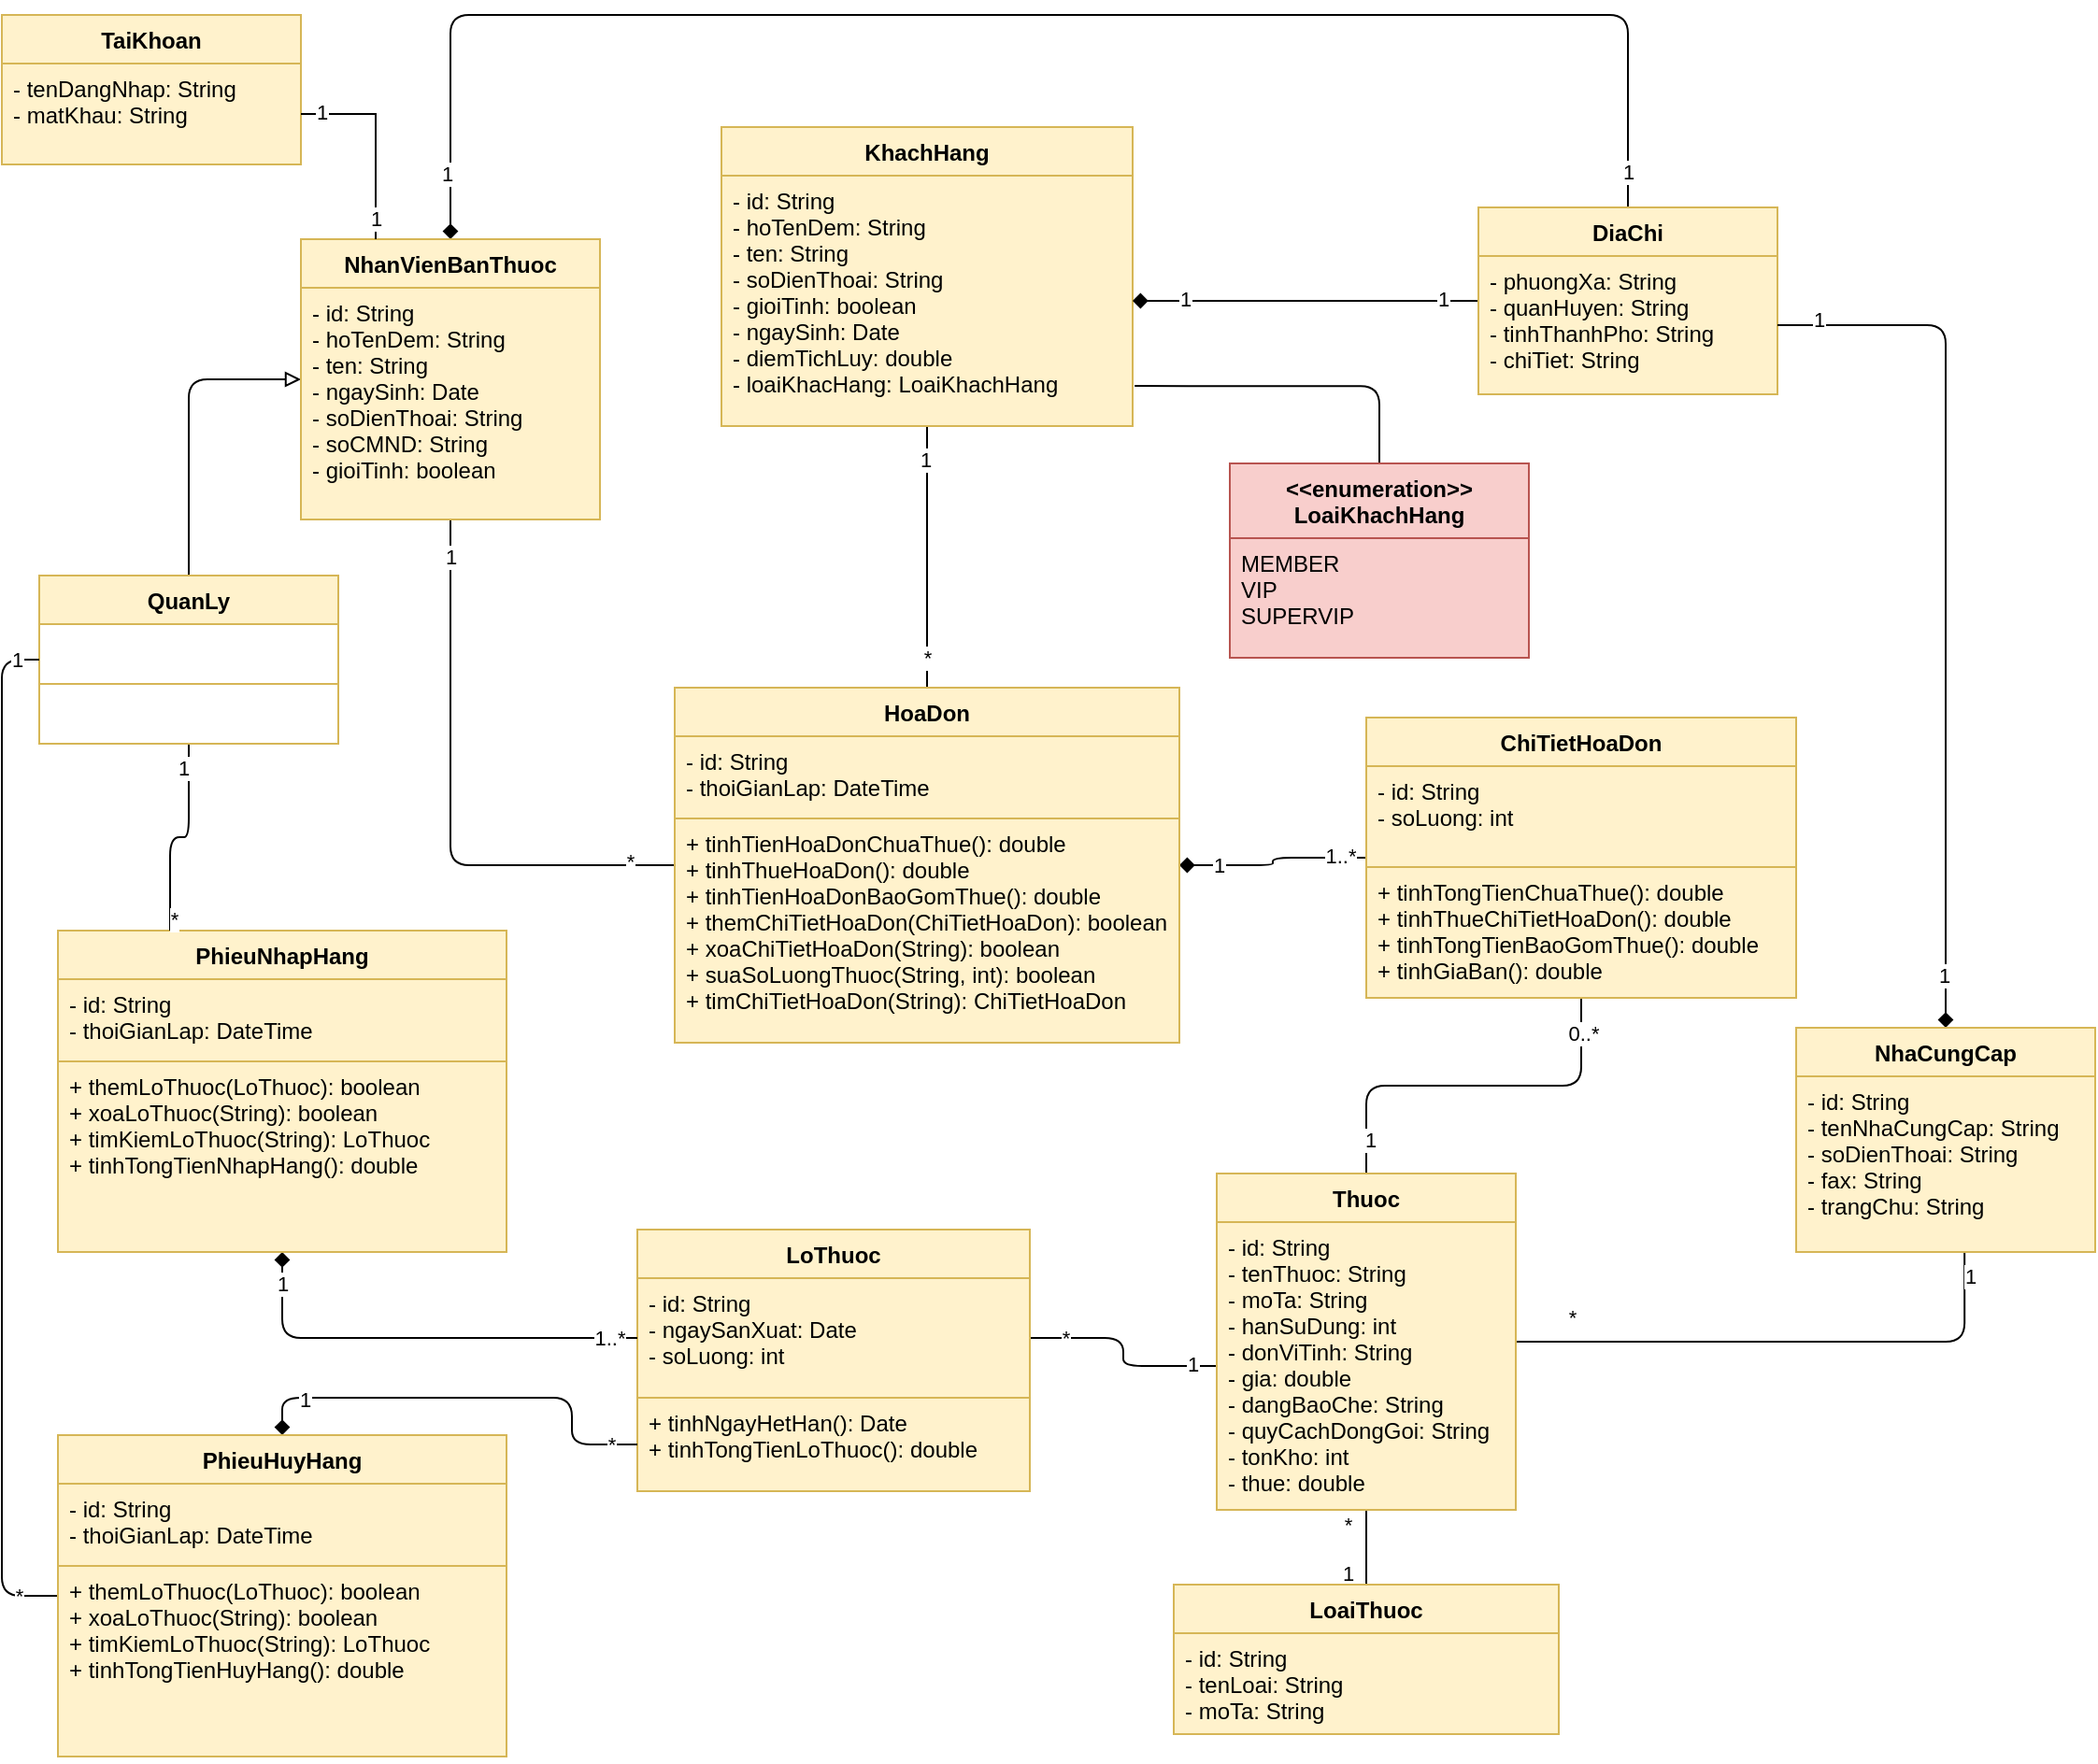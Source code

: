 <mxfile version="13.8.0" type="github">
  <diagram id="xbHlsaspy-tRRXHcZnnt" name="Page-1">
    <mxGraphModel dx="1185" dy="645" grid="1" gridSize="10" guides="1" tooltips="1" connect="1" arrows="1" fold="1" page="1" pageScale="1" pageWidth="827" pageHeight="1169" math="0" shadow="0">
      <root>
        <mxCell id="0" />
        <mxCell id="1" parent="0" />
        <mxCell id="uFQ6r2l2X1fp7kDDctbu-47" style="edgeStyle=orthogonalEdgeStyle;rounded=1;orthogonalLoop=1;jettySize=auto;html=1;exitX=0.5;exitY=0;exitDx=0;exitDy=0;entryX=0.5;entryY=1;entryDx=0;entryDy=0;endArrow=none;endFill=0;" parent="1" source="uFQ6r2l2X1fp7kDDctbu-43" target="uFQ6r2l2X1fp7kDDctbu-35" edge="1">
          <mxGeometry relative="1" as="geometry" />
        </mxCell>
        <mxCell id="uFQ6r2l2X1fp7kDDctbu-48" value="*" style="edgeLabel;html=1;align=center;verticalAlign=middle;resizable=0;points=[];" parent="uFQ6r2l2X1fp7kDDctbu-47" vertex="1" connectable="0">
          <mxGeometry x="0.767" relative="1" as="geometry">
            <mxPoint x="-10" y="3" as="offset" />
          </mxGeometry>
        </mxCell>
        <mxCell id="uFQ6r2l2X1fp7kDDctbu-49" value="1" style="edgeLabel;html=1;align=center;verticalAlign=middle;resizable=0;points=[];" parent="uFQ6r2l2X1fp7kDDctbu-47" vertex="1" connectable="0">
          <mxGeometry x="-0.678" y="1" relative="1" as="geometry">
            <mxPoint x="-9" as="offset" />
          </mxGeometry>
        </mxCell>
        <mxCell id="uFQ6r2l2X1fp7kDDctbu-54" style="edgeStyle=orthogonalEdgeStyle;rounded=1;orthogonalLoop=1;jettySize=auto;html=1;entryX=1;entryY=0.5;entryDx=0;entryDy=0;endArrow=none;endFill=0;exitX=0.563;exitY=0.998;exitDx=0;exitDy=0;exitPerimeter=0;" parent="1" source="uFQ6r2l2X1fp7kDDctbu-51" target="uFQ6r2l2X1fp7kDDctbu-35" edge="1">
          <mxGeometry relative="1" as="geometry">
            <mxPoint x="640" y="727" as="sourcePoint" />
          </mxGeometry>
        </mxCell>
        <mxCell id="uFQ6r2l2X1fp7kDDctbu-55" value="*" style="edgeLabel;html=1;align=center;verticalAlign=middle;resizable=0;points=[];" parent="uFQ6r2l2X1fp7kDDctbu-54" vertex="1" connectable="0">
          <mxGeometry x="0.795" relative="1" as="geometry">
            <mxPoint y="-13.12" as="offset" />
          </mxGeometry>
        </mxCell>
        <mxCell id="uFQ6r2l2X1fp7kDDctbu-56" value="1" style="edgeLabel;html=1;align=center;verticalAlign=middle;resizable=0;points=[];" parent="uFQ6r2l2X1fp7kDDctbu-54" vertex="1" connectable="0">
          <mxGeometry x="-0.862" relative="1" as="geometry">
            <mxPoint x="2.5" y="-7.15" as="offset" />
          </mxGeometry>
        </mxCell>
        <mxCell id="uFQ6r2l2X1fp7kDDctbu-72" style="edgeStyle=orthogonalEdgeStyle;rounded=1;orthogonalLoop=1;jettySize=auto;html=1;exitX=1;exitY=0.5;exitDx=0;exitDy=0;endArrow=none;endFill=0;entryX=0;entryY=0.5;entryDx=0;entryDy=0;" parent="1" source="uFQ6r2l2X1fp7kDDctbu-66" target="uFQ6r2l2X1fp7kDDctbu-36" edge="1">
          <mxGeometry relative="1" as="geometry">
            <mxPoint x="630" y="790" as="targetPoint" />
          </mxGeometry>
        </mxCell>
        <mxCell id="uFQ6r2l2X1fp7kDDctbu-73" value="1" style="edgeLabel;html=1;align=center;verticalAlign=middle;resizable=0;points=[];" parent="uFQ6r2l2X1fp7kDDctbu-72" vertex="1" connectable="0">
          <mxGeometry x="0.771" y="1" relative="1" as="geometry">
            <mxPoint as="offset" />
          </mxGeometry>
        </mxCell>
        <mxCell id="uFQ6r2l2X1fp7kDDctbu-74" value="*" style="edgeLabel;html=1;align=center;verticalAlign=middle;resizable=0;points=[];" parent="uFQ6r2l2X1fp7kDDctbu-72" vertex="1" connectable="0">
          <mxGeometry x="-0.669" relative="1" as="geometry">
            <mxPoint as="offset" />
          </mxGeometry>
        </mxCell>
        <mxCell id="uFQ6r2l2X1fp7kDDctbu-105" style="edgeStyle=orthogonalEdgeStyle;rounded=1;orthogonalLoop=1;jettySize=auto;html=1;exitX=0.5;exitY=1;exitDx=0;exitDy=0;entryX=0;entryY=0.5;entryDx=0;entryDy=0;endArrow=none;endFill=0;" parent="1" source="uFQ6r2l2X1fp7kDDctbu-1" target="uFQ6r2l2X1fp7kDDctbu-75" edge="1">
          <mxGeometry relative="1" as="geometry" />
        </mxCell>
        <mxCell id="uFQ6r2l2X1fp7kDDctbu-106" value="1" style="edgeLabel;html=1;align=center;verticalAlign=middle;resizable=0;points=[];" parent="uFQ6r2l2X1fp7kDDctbu-105" vertex="1" connectable="0">
          <mxGeometry x="-0.869" relative="1" as="geometry">
            <mxPoint as="offset" />
          </mxGeometry>
        </mxCell>
        <mxCell id="uFQ6r2l2X1fp7kDDctbu-107" value="*" style="edgeLabel;html=1;align=center;verticalAlign=middle;resizable=0;points=[];" parent="uFQ6r2l2X1fp7kDDctbu-105" vertex="1" connectable="0">
          <mxGeometry x="0.841" y="2" relative="1" as="geometry">
            <mxPoint as="offset" />
          </mxGeometry>
        </mxCell>
        <mxCell id="Kib4g__WSlIBuVMHNUDg-2" style="edgeStyle=orthogonalEdgeStyle;rounded=1;orthogonalLoop=1;jettySize=auto;html=1;exitX=0.5;exitY=0;exitDx=0;exitDy=0;entryX=0.5;entryY=0;entryDx=0;entryDy=0;endArrow=none;endFill=0;startArrow=diamond;startFill=1;" parent="1" source="uFQ6r2l2X1fp7kDDctbu-1" target="uFQ6r2l2X1fp7kDDctbu-61" edge="1">
          <mxGeometry relative="1" as="geometry">
            <Array as="points">
              <mxPoint x="250" y="60" />
              <mxPoint x="880" y="60" />
            </Array>
          </mxGeometry>
        </mxCell>
        <mxCell id="Kib4g__WSlIBuVMHNUDg-5" value="1" style="edgeLabel;html=1;align=center;verticalAlign=middle;resizable=0;points=[];" parent="Kib4g__WSlIBuVMHNUDg-2" vertex="1" connectable="0">
          <mxGeometry x="-0.917" y="2" relative="1" as="geometry">
            <mxPoint as="offset" />
          </mxGeometry>
        </mxCell>
        <mxCell id="Kib4g__WSlIBuVMHNUDg-6" value="1" style="edgeLabel;html=1;align=center;verticalAlign=middle;resizable=0;points=[];" parent="Kib4g__WSlIBuVMHNUDg-2" vertex="1" connectable="0">
          <mxGeometry x="0.954" relative="1" as="geometry">
            <mxPoint as="offset" />
          </mxGeometry>
        </mxCell>
        <mxCell id="Kib4g__WSlIBuVMHNUDg-23" style="edgeStyle=orthogonalEdgeStyle;rounded=1;orthogonalLoop=1;jettySize=auto;html=1;exitX=0;exitY=0.5;exitDx=0;exitDy=0;entryX=0.5;entryY=0;entryDx=0;entryDy=0;startArrow=block;startFill=0;endArrow=none;endFill=0;" parent="1" source="uFQ6r2l2X1fp7kDDctbu-1" target="Kib4g__WSlIBuVMHNUDg-18" edge="1">
          <mxGeometry relative="1" as="geometry" />
        </mxCell>
        <mxCell id="uFQ6r2l2X1fp7kDDctbu-1" value="NhanVienBanThuoc" style="swimlane;fontStyle=1;align=center;verticalAlign=top;childLayout=stackLayout;horizontal=1;startSize=26;horizontalStack=0;resizeParent=1;resizeParentMax=0;resizeLast=0;collapsible=1;marginBottom=0;fillColor=#fff2cc;strokeColor=#d6b656;" parent="1" vertex="1">
          <mxGeometry x="170" y="180" width="160" height="150" as="geometry" />
        </mxCell>
        <mxCell id="uFQ6r2l2X1fp7kDDctbu-2" value="- id: String&#xa;- hoTenDem: String&#xa;- ten: String&#xa;- ngaySinh: Date&#xa;- soDienThoai: String&#xa;- soCMND: String&#xa;- gioiTinh: boolean" style="text;strokeColor=#d6b656;fillColor=#fff2cc;align=left;verticalAlign=top;spacingLeft=4;spacingRight=4;overflow=hidden;rotatable=0;points=[[0,0.5],[1,0.5]];portConstraint=eastwest;" parent="uFQ6r2l2X1fp7kDDctbu-1" vertex="1">
          <mxGeometry y="26" width="160" height="124" as="geometry" />
        </mxCell>
        <mxCell id="uFQ6r2l2X1fp7kDDctbu-104" style="edgeStyle=orthogonalEdgeStyle;rounded=1;orthogonalLoop=1;jettySize=auto;html=1;exitX=0.5;exitY=1;exitDx=0;exitDy=0;endArrow=none;endFill=0;" parent="1" source="uFQ6r2l2X1fp7kDDctbu-92" target="uFQ6r2l2X1fp7kDDctbu-75" edge="1">
          <mxGeometry relative="1" as="geometry" />
        </mxCell>
        <mxCell id="uFQ6r2l2X1fp7kDDctbu-108" value="1" style="edgeLabel;html=1;align=center;verticalAlign=middle;resizable=0;points=[];" parent="uFQ6r2l2X1fp7kDDctbu-104" vertex="1" connectable="0">
          <mxGeometry x="-0.747" y="-1" relative="1" as="geometry">
            <mxPoint as="offset" />
          </mxGeometry>
        </mxCell>
        <mxCell id="uFQ6r2l2X1fp7kDDctbu-109" value="*" style="edgeLabel;html=1;align=center;verticalAlign=middle;resizable=0;points=[];" parent="uFQ6r2l2X1fp7kDDctbu-104" vertex="1" connectable="0">
          <mxGeometry x="0.765" relative="1" as="geometry">
            <mxPoint as="offset" />
          </mxGeometry>
        </mxCell>
        <mxCell id="uFQ6r2l2X1fp7kDDctbu-92" value="KhachHang" style="swimlane;fontStyle=1;align=center;verticalAlign=top;childLayout=stackLayout;horizontal=1;startSize=26;horizontalStack=0;resizeParent=1;resizeParentMax=0;resizeLast=0;collapsible=1;marginBottom=0;fillColor=#fff2cc;strokeColor=#d6b656;" parent="1" vertex="1">
          <mxGeometry x="395" y="120" width="220" height="160" as="geometry" />
        </mxCell>
        <mxCell id="uFQ6r2l2X1fp7kDDctbu-93" value="- id: String&#xa;- hoTenDem: String&#xa;- ten: String&#xa;- soDienThoai: String&#xa;- gioiTinh: boolean&#xa;- ngaySinh: Date&#xa;- diemTichLuy: double&#xa;- loaiKhacHang: LoaiKhachHang" style="text;strokeColor=#d6b656;fillColor=#fff2cc;align=left;verticalAlign=top;spacingLeft=4;spacingRight=4;overflow=hidden;rotatable=0;points=[[0,0.5],[1,0.5]];portConstraint=eastwest;" parent="uFQ6r2l2X1fp7kDDctbu-92" vertex="1">
          <mxGeometry y="26" width="220" height="134" as="geometry" />
        </mxCell>
        <mxCell id="Kib4g__WSlIBuVMHNUDg-1" style="edgeStyle=orthogonalEdgeStyle;rounded=1;orthogonalLoop=1;jettySize=auto;html=1;exitX=0;exitY=0.5;exitDx=0;exitDy=0;entryX=1;entryY=0.5;entryDx=0;entryDy=0;endArrow=diamond;endFill=1;startArrow=none;startFill=0;" parent="1" source="uFQ6r2l2X1fp7kDDctbu-61" target="uFQ6r2l2X1fp7kDDctbu-93" edge="1">
          <mxGeometry relative="1" as="geometry" />
        </mxCell>
        <mxCell id="Kib4g__WSlIBuVMHNUDg-7" value="1" style="edgeLabel;html=1;align=center;verticalAlign=middle;resizable=0;points=[];" parent="Kib4g__WSlIBuVMHNUDg-1" vertex="1" connectable="0">
          <mxGeometry x="0.703" y="-1" relative="1" as="geometry">
            <mxPoint as="offset" />
          </mxGeometry>
        </mxCell>
        <mxCell id="Kib4g__WSlIBuVMHNUDg-8" value="1" style="edgeLabel;html=1;align=center;verticalAlign=middle;resizable=0;points=[];" parent="Kib4g__WSlIBuVMHNUDg-1" vertex="1" connectable="0">
          <mxGeometry x="-0.795" y="-1" relative="1" as="geometry">
            <mxPoint as="offset" />
          </mxGeometry>
        </mxCell>
        <mxCell id="uFQ6r2l2X1fp7kDDctbu-61" value="DiaChi" style="swimlane;fontStyle=1;align=center;verticalAlign=top;childLayout=stackLayout;horizontal=1;startSize=26;horizontalStack=0;resizeParent=1;resizeParentMax=0;resizeLast=0;collapsible=1;marginBottom=0;fillColor=#fff2cc;strokeColor=#d6b656;" parent="1" vertex="1">
          <mxGeometry x="800" y="163" width="160" height="100" as="geometry" />
        </mxCell>
        <mxCell id="uFQ6r2l2X1fp7kDDctbu-62" value="- phuongXa: String&#xa;- quanHuyen: String&#xa;- tinhThanhPho: String&#xa;- chiTiet: String" style="text;strokeColor=#d6b656;fillColor=#fff2cc;align=left;verticalAlign=top;spacingLeft=4;spacingRight=4;overflow=hidden;rotatable=0;points=[[0,0.5],[1,0.5]];portConstraint=eastwest;" parent="uFQ6r2l2X1fp7kDDctbu-61" vertex="1">
          <mxGeometry y="26" width="160" height="74" as="geometry" />
        </mxCell>
        <mxCell id="uFQ6r2l2X1fp7kDDctbu-83" style="edgeStyle=orthogonalEdgeStyle;rounded=1;orthogonalLoop=1;jettySize=auto;html=1;exitX=0;exitY=0.5;exitDx=0;exitDy=0;endArrow=diamond;endFill=1;" parent="1" source="uFQ6r2l2X1fp7kDDctbu-79" target="uFQ6r2l2X1fp7kDDctbu-75" edge="1">
          <mxGeometry relative="1" as="geometry" />
        </mxCell>
        <mxCell id="uFQ6r2l2X1fp7kDDctbu-84" value="1" style="edgeLabel;html=1;align=center;verticalAlign=middle;resizable=0;points=[];" parent="uFQ6r2l2X1fp7kDDctbu-83" vertex="1" connectable="0">
          <mxGeometry x="0.61" relative="1" as="geometry">
            <mxPoint as="offset" />
          </mxGeometry>
        </mxCell>
        <mxCell id="uFQ6r2l2X1fp7kDDctbu-85" value="1..*" style="edgeLabel;html=1;align=center;verticalAlign=middle;resizable=0;points=[];" parent="uFQ6r2l2X1fp7kDDctbu-83" vertex="1" connectable="0">
          <mxGeometry x="-0.718" y="-1" relative="1" as="geometry">
            <mxPoint as="offset" />
          </mxGeometry>
        </mxCell>
        <mxCell id="uFQ6r2l2X1fp7kDDctbu-75" value="HoaDon" style="swimlane;fontStyle=1;align=center;verticalAlign=top;childLayout=stackLayout;horizontal=1;startSize=26;horizontalStack=0;resizeParent=1;resizeParentMax=0;resizeLast=0;collapsible=1;marginBottom=0;fillColor=#fff2cc;strokeColor=#d6b656;" parent="1" vertex="1">
          <mxGeometry x="370" y="420" width="270" height="190" as="geometry" />
        </mxCell>
        <mxCell id="uFQ6r2l2X1fp7kDDctbu-76" value="- id: String&#xa;- thoiGianLap: DateTime" style="text;strokeColor=#d6b656;fillColor=#fff2cc;align=left;verticalAlign=top;spacingLeft=4;spacingRight=4;overflow=hidden;rotatable=0;points=[[0,0.5],[1,0.5]];portConstraint=eastwest;" parent="uFQ6r2l2X1fp7kDDctbu-75" vertex="1">
          <mxGeometry y="26" width="270" height="44" as="geometry" />
        </mxCell>
        <mxCell id="uFQ6r2l2X1fp7kDDctbu-78" value="+ tinhTienHoaDonChuaThue(): double&#xa;+ tinhThueHoaDon(): double&#xa;+ tinhTienHoaDonBaoGomThue(): double&#xa;+ themChiTietHoaDon(ChiTietHoaDon): boolean&#xa;+ xoaChiTietHoaDon(String): boolean&#xa;+ suaSoLuongThuoc(String, int): boolean&#xa;+ timChiTietHoaDon(String): ChiTietHoaDon" style="text;strokeColor=#d6b656;fillColor=#fff2cc;align=left;verticalAlign=top;spacingLeft=4;spacingRight=4;overflow=hidden;rotatable=0;points=[[0,0.5],[1,0.5]];portConstraint=eastwest;" parent="uFQ6r2l2X1fp7kDDctbu-75" vertex="1">
          <mxGeometry y="70" width="270" height="120" as="geometry" />
        </mxCell>
        <mxCell id="uFQ6r2l2X1fp7kDDctbu-89" style="edgeStyle=orthogonalEdgeStyle;rounded=1;orthogonalLoop=1;jettySize=auto;html=1;exitX=0.5;exitY=1;exitDx=0;exitDy=0;entryX=0.5;entryY=0;entryDx=0;entryDy=0;endArrow=none;endFill=0;" parent="1" source="uFQ6r2l2X1fp7kDDctbu-79" target="uFQ6r2l2X1fp7kDDctbu-35" edge="1">
          <mxGeometry relative="1" as="geometry" />
        </mxCell>
        <mxCell id="uFQ6r2l2X1fp7kDDctbu-90" value="0..*" style="edgeLabel;html=1;align=center;verticalAlign=middle;resizable=0;points=[];" parent="uFQ6r2l2X1fp7kDDctbu-89" vertex="1" connectable="0">
          <mxGeometry x="-0.821" y="1" relative="1" as="geometry">
            <mxPoint as="offset" />
          </mxGeometry>
        </mxCell>
        <mxCell id="uFQ6r2l2X1fp7kDDctbu-91" value="1" style="edgeLabel;html=1;align=center;verticalAlign=middle;resizable=0;points=[];" parent="uFQ6r2l2X1fp7kDDctbu-89" vertex="1" connectable="0">
          <mxGeometry x="0.821" y="2" relative="1" as="geometry">
            <mxPoint as="offset" />
          </mxGeometry>
        </mxCell>
        <mxCell id="Kib4g__WSlIBuVMHNUDg-3" style="edgeStyle=orthogonalEdgeStyle;rounded=1;orthogonalLoop=1;jettySize=auto;html=1;exitX=1;exitY=0.5;exitDx=0;exitDy=0;entryX=0.5;entryY=0;entryDx=0;entryDy=0;endArrow=diamond;endFill=1;startArrow=none;startFill=0;" parent="1" source="uFQ6r2l2X1fp7kDDctbu-62" target="uFQ6r2l2X1fp7kDDctbu-50" edge="1">
          <mxGeometry relative="1" as="geometry" />
        </mxCell>
        <mxCell id="Kib4g__WSlIBuVMHNUDg-9" value="1" style="edgeLabel;html=1;align=center;verticalAlign=middle;resizable=0;points=[];" parent="Kib4g__WSlIBuVMHNUDg-3" vertex="1" connectable="0">
          <mxGeometry x="-0.907" y="3" relative="1" as="geometry">
            <mxPoint as="offset" />
          </mxGeometry>
        </mxCell>
        <mxCell id="Kib4g__WSlIBuVMHNUDg-10" value="1" style="edgeLabel;html=1;align=center;verticalAlign=middle;resizable=0;points=[];" parent="Kib4g__WSlIBuVMHNUDg-3" vertex="1" connectable="0">
          <mxGeometry x="0.878" y="-1" relative="1" as="geometry">
            <mxPoint as="offset" />
          </mxGeometry>
        </mxCell>
        <mxCell id="Kib4g__WSlIBuVMHNUDg-4" style="edgeStyle=orthogonalEdgeStyle;rounded=1;orthogonalLoop=1;jettySize=auto;html=1;exitX=0.5;exitY=0;exitDx=0;exitDy=0;entryX=1.005;entryY=0.84;entryDx=0;entryDy=0;entryPerimeter=0;endArrow=none;endFill=0;" parent="1" source="uFQ6r2l2X1fp7kDDctbu-100" target="uFQ6r2l2X1fp7kDDctbu-93" edge="1">
          <mxGeometry relative="1" as="geometry" />
        </mxCell>
        <mxCell id="uFQ6r2l2X1fp7kDDctbu-100" value="&lt;&lt;enumeration&gt;&gt;&#xa;LoaiKhachHang" style="swimlane;fontStyle=1;align=center;verticalAlign=top;childLayout=stackLayout;horizontal=1;startSize=40;horizontalStack=0;resizeParent=1;resizeParentMax=0;resizeLast=0;collapsible=1;marginBottom=0;fillColor=#f8cecc;strokeColor=#b85450;" parent="1" vertex="1">
          <mxGeometry x="667" y="300" width="160" height="104" as="geometry" />
        </mxCell>
        <mxCell id="uFQ6r2l2X1fp7kDDctbu-101" value="MEMBER&#xa;VIP&#xa;SUPERVIP" style="text;strokeColor=#b85450;fillColor=#f8cecc;align=left;verticalAlign=top;spacingLeft=4;spacingRight=4;overflow=hidden;rotatable=0;points=[[0,0.5],[1,0.5]];portConstraint=eastwest;" parent="uFQ6r2l2X1fp7kDDctbu-100" vertex="1">
          <mxGeometry y="40" width="160" height="64" as="geometry" />
        </mxCell>
        <mxCell id="uFQ6r2l2X1fp7kDDctbu-65" value="LoThuoc" style="swimlane;fontStyle=1;align=center;verticalAlign=top;childLayout=stackLayout;horizontal=1;startSize=26;horizontalStack=0;resizeParent=1;resizeParentMax=0;resizeLast=0;collapsible=1;marginBottom=0;fillColor=#fff2cc;strokeColor=#d6b656;" parent="1" vertex="1">
          <mxGeometry x="350" y="710" width="210" height="140" as="geometry" />
        </mxCell>
        <mxCell id="uFQ6r2l2X1fp7kDDctbu-66" value="- id: String&#xa;- ngaySanXuat: Date&#xa;- soLuong: int" style="text;strokeColor=#d6b656;fillColor=#fff2cc;align=left;verticalAlign=top;spacingLeft=4;spacingRight=4;overflow=hidden;rotatable=0;points=[[0,0.5],[1,0.5]];portConstraint=eastwest;" parent="uFQ6r2l2X1fp7kDDctbu-65" vertex="1">
          <mxGeometry y="26" width="210" height="64" as="geometry" />
        </mxCell>
        <mxCell id="uFQ6r2l2X1fp7kDDctbu-68" value="+ tinhNgayHetHan(): Date&#xa;+ tinhTongTienLoThuoc(): double" style="text;strokeColor=#d6b656;fillColor=#fff2cc;align=left;verticalAlign=top;spacingLeft=4;spacingRight=4;overflow=hidden;rotatable=0;points=[[0,0.5],[1,0.5]];portConstraint=eastwest;" parent="uFQ6r2l2X1fp7kDDctbu-65" vertex="1">
          <mxGeometry y="90" width="210" height="50" as="geometry" />
        </mxCell>
        <mxCell id="Kib4g__WSlIBuVMHNUDg-15" style="edgeStyle=orthogonalEdgeStyle;rounded=1;orthogonalLoop=1;jettySize=auto;html=1;exitX=0.5;exitY=1;exitDx=0;exitDy=0;entryX=0;entryY=0.5;entryDx=0;entryDy=0;startArrow=diamond;startFill=1;endArrow=none;endFill=0;" parent="1" source="Kib4g__WSlIBuVMHNUDg-11" target="uFQ6r2l2X1fp7kDDctbu-66" edge="1">
          <mxGeometry relative="1" as="geometry" />
        </mxCell>
        <mxCell id="Kib4g__WSlIBuVMHNUDg-16" value="1" style="edgeLabel;html=1;align=center;verticalAlign=middle;resizable=0;points=[];" parent="Kib4g__WSlIBuVMHNUDg-15" vertex="1" connectable="0">
          <mxGeometry x="-0.86" relative="1" as="geometry">
            <mxPoint as="offset" />
          </mxGeometry>
        </mxCell>
        <mxCell id="Kib4g__WSlIBuVMHNUDg-17" value="1..*" style="edgeLabel;html=1;align=center;verticalAlign=middle;resizable=0;points=[];" parent="Kib4g__WSlIBuVMHNUDg-15" vertex="1" connectable="0">
          <mxGeometry x="0.874" relative="1" as="geometry">
            <mxPoint as="offset" />
          </mxGeometry>
        </mxCell>
        <mxCell id="Kib4g__WSlIBuVMHNUDg-11" value="PhieuNhapHang" style="swimlane;fontStyle=1;align=center;verticalAlign=top;childLayout=stackLayout;horizontal=1;startSize=26;horizontalStack=0;resizeParent=1;resizeParentMax=0;resizeLast=0;collapsible=1;marginBottom=0;fillColor=#fff2cc;strokeColor=#d6b656;" parent="1" vertex="1">
          <mxGeometry x="40" y="550" width="240" height="172" as="geometry" />
        </mxCell>
        <mxCell id="Kib4g__WSlIBuVMHNUDg-12" value="- id: String&#xa;- thoiGianLap: DateTime " style="text;strokeColor=#d6b656;fillColor=#fff2cc;align=left;verticalAlign=top;spacingLeft=4;spacingRight=4;overflow=hidden;rotatable=0;points=[[0,0.5],[1,0.5]];portConstraint=eastwest;" parent="Kib4g__WSlIBuVMHNUDg-11" vertex="1">
          <mxGeometry y="26" width="240" height="44" as="geometry" />
        </mxCell>
        <mxCell id="Kib4g__WSlIBuVMHNUDg-14" value="+ themLoThuoc(LoThuoc): boolean&#xa;+ xoaLoThuoc(String): boolean&#xa;+ timKiemLoThuoc(String): LoThuoc&#xa;+ tinhTongTienNhapHang(): double" style="text;strokeColor=#d6b656;fillColor=#fff2cc;align=left;verticalAlign=top;spacingLeft=4;spacingRight=4;overflow=hidden;rotatable=0;points=[[0,0.5],[1,0.5]];portConstraint=eastwest;" parent="Kib4g__WSlIBuVMHNUDg-11" vertex="1">
          <mxGeometry y="70" width="240" height="102" as="geometry" />
        </mxCell>
        <mxCell id="Kib4g__WSlIBuVMHNUDg-22" style="edgeStyle=orthogonalEdgeStyle;rounded=1;orthogonalLoop=1;jettySize=auto;html=1;exitX=0.25;exitY=0;exitDx=0;exitDy=0;entryX=0.5;entryY=1;entryDx=0;entryDy=0;startArrow=none;startFill=0;endArrow=none;endFill=0;" parent="1" source="Kib4g__WSlIBuVMHNUDg-11" target="Kib4g__WSlIBuVMHNUDg-18" edge="1">
          <mxGeometry relative="1" as="geometry" />
        </mxCell>
        <mxCell id="Kib4g__WSlIBuVMHNUDg-24" value="1" style="edgeLabel;html=1;align=center;verticalAlign=middle;resizable=0;points=[];" parent="Kib4g__WSlIBuVMHNUDg-22" vertex="1" connectable="0">
          <mxGeometry x="0.766" y="3" relative="1" as="geometry">
            <mxPoint as="offset" />
          </mxGeometry>
        </mxCell>
        <mxCell id="Kib4g__WSlIBuVMHNUDg-25" value="*" style="edgeLabel;html=1;align=center;verticalAlign=middle;resizable=0;points=[];" parent="Kib4g__WSlIBuVMHNUDg-22" vertex="1" connectable="0">
          <mxGeometry x="-0.881" y="-2" relative="1" as="geometry">
            <mxPoint as="offset" />
          </mxGeometry>
        </mxCell>
        <mxCell id="Kib4g__WSlIBuVMHNUDg-18" value="QuanLy" style="swimlane;fontStyle=1;align=center;verticalAlign=top;childLayout=stackLayout;horizontal=1;startSize=26;horizontalStack=0;resizeParent=1;resizeParentMax=0;resizeLast=0;collapsible=1;marginBottom=0;fillColor=#fff2cc;strokeColor=#d6b656;" parent="1" vertex="1">
          <mxGeometry x="30" y="360" width="160" height="90" as="geometry" />
        </mxCell>
        <mxCell id="Kib4g__WSlIBuVMHNUDg-20" value="" style="line;strokeWidth=1;fillColor=#fff2cc;align=left;verticalAlign=middle;spacingTop=-1;spacingLeft=3;spacingRight=3;rotatable=0;labelPosition=right;points=[];portConstraint=eastwest;strokeColor=#d6b656;" parent="Kib4g__WSlIBuVMHNUDg-18" vertex="1">
          <mxGeometry y="26" width="160" height="64" as="geometry" />
        </mxCell>
        <mxCell id="Kib4g__WSlIBuVMHNUDg-31" style="edgeStyle=orthogonalEdgeStyle;rounded=1;orthogonalLoop=1;jettySize=auto;html=1;exitX=0.5;exitY=0;exitDx=0;exitDy=0;entryX=0;entryY=0.5;entryDx=0;entryDy=0;startArrow=diamond;startFill=1;endArrow=none;endFill=0;" parent="1" source="Kib4g__WSlIBuVMHNUDg-28" target="uFQ6r2l2X1fp7kDDctbu-68" edge="1">
          <mxGeometry relative="1" as="geometry" />
        </mxCell>
        <mxCell id="Kib4g__WSlIBuVMHNUDg-32" value="1" style="edgeLabel;html=1;align=center;verticalAlign=middle;resizable=0;points=[];" parent="Kib4g__WSlIBuVMHNUDg-31" vertex="1" connectable="0">
          <mxGeometry x="-0.838" y="-12" relative="1" as="geometry">
            <mxPoint as="offset" />
          </mxGeometry>
        </mxCell>
        <mxCell id="Kib4g__WSlIBuVMHNUDg-33" value="*" style="edgeLabel;html=1;align=center;verticalAlign=middle;resizable=0;points=[];" parent="Kib4g__WSlIBuVMHNUDg-31" vertex="1" connectable="0">
          <mxGeometry x="0.881" relative="1" as="geometry">
            <mxPoint as="offset" />
          </mxGeometry>
        </mxCell>
        <mxCell id="Kib4g__WSlIBuVMHNUDg-34" style="edgeStyle=orthogonalEdgeStyle;rounded=1;orthogonalLoop=1;jettySize=auto;html=1;exitX=0;exitY=0.5;exitDx=0;exitDy=0;entryX=0;entryY=0.5;entryDx=0;entryDy=0;startArrow=none;startFill=0;endArrow=none;endFill=0;" parent="1" source="Kib4g__WSlIBuVMHNUDg-28" target="Kib4g__WSlIBuVMHNUDg-18" edge="1">
          <mxGeometry relative="1" as="geometry" />
        </mxCell>
        <mxCell id="Kib4g__WSlIBuVMHNUDg-35" value="*" style="edgeLabel;html=1;align=center;verticalAlign=middle;resizable=0;points=[];" parent="Kib4g__WSlIBuVMHNUDg-34" vertex="1" connectable="0">
          <mxGeometry x="-0.924" relative="1" as="geometry">
            <mxPoint as="offset" />
          </mxGeometry>
        </mxCell>
        <mxCell id="Kib4g__WSlIBuVMHNUDg-36" value="1" style="edgeLabel;html=1;align=center;verticalAlign=middle;resizable=0;points=[];" parent="Kib4g__WSlIBuVMHNUDg-34" vertex="1" connectable="0">
          <mxGeometry x="0.956" relative="1" as="geometry">
            <mxPoint as="offset" />
          </mxGeometry>
        </mxCell>
        <mxCell id="Kib4g__WSlIBuVMHNUDg-28" value="PhieuHuyHang" style="swimlane;fontStyle=1;align=center;verticalAlign=top;childLayout=stackLayout;horizontal=1;startSize=26;horizontalStack=0;resizeParent=1;resizeParentMax=0;resizeLast=0;collapsible=1;marginBottom=0;fillColor=#fff2cc;strokeColor=#d6b656;" parent="1" vertex="1">
          <mxGeometry x="40" y="820" width="240" height="172" as="geometry" />
        </mxCell>
        <mxCell id="Kib4g__WSlIBuVMHNUDg-29" value="- id: String&#xa;- thoiGianLap: DateTime " style="text;strokeColor=#d6b656;fillColor=#fff2cc;align=left;verticalAlign=top;spacingLeft=4;spacingRight=4;overflow=hidden;rotatable=0;points=[[0,0.5],[1,0.5]];portConstraint=eastwest;" parent="Kib4g__WSlIBuVMHNUDg-28" vertex="1">
          <mxGeometry y="26" width="240" height="44" as="geometry" />
        </mxCell>
        <mxCell id="Kib4g__WSlIBuVMHNUDg-30" value="+ themLoThuoc(LoThuoc): boolean&#xa;+ xoaLoThuoc(String): boolean&#xa;+ timKiemLoThuoc(String): LoThuoc&#xa;+ tinhTongTienHuyHang(): double" style="text;strokeColor=#d6b656;fillColor=#fff2cc;align=left;verticalAlign=top;spacingLeft=4;spacingRight=4;overflow=hidden;rotatable=0;points=[[0,0.5],[1,0.5]];portConstraint=eastwest;" parent="Kib4g__WSlIBuVMHNUDg-28" vertex="1">
          <mxGeometry y="70" width="240" height="102" as="geometry" />
        </mxCell>
        <mxCell id="uFQ6r2l2X1fp7kDDctbu-50" value="NhaCungCap" style="swimlane;fontStyle=1;align=center;verticalAlign=top;childLayout=stackLayout;horizontal=1;startSize=26;horizontalStack=0;resizeParent=1;resizeParentMax=0;resizeLast=0;collapsible=1;marginBottom=0;fillColor=#fff2cc;strokeColor=#d6b656;" parent="1" vertex="1">
          <mxGeometry x="970" y="602" width="160" height="120" as="geometry" />
        </mxCell>
        <mxCell id="uFQ6r2l2X1fp7kDDctbu-51" value="- id: String&#xa;- tenNhaCungCap: String&#xa;- soDienThoai: String&#xa;- fax: String&#xa;- trangChu: String" style="text;strokeColor=#d6b656;fillColor=#fff2cc;align=left;verticalAlign=top;spacingLeft=4;spacingRight=4;overflow=hidden;rotatable=0;points=[[0,0.5],[1,0.5]];portConstraint=eastwest;" parent="uFQ6r2l2X1fp7kDDctbu-50" vertex="1">
          <mxGeometry y="26" width="160" height="94" as="geometry" />
        </mxCell>
        <mxCell id="uFQ6r2l2X1fp7kDDctbu-79" value="ChiTietHoaDon" style="swimlane;fontStyle=1;align=center;verticalAlign=top;childLayout=stackLayout;horizontal=1;startSize=26;horizontalStack=0;resizeParent=1;resizeParentMax=0;resizeLast=0;collapsible=1;marginBottom=0;fillColor=#fff2cc;strokeColor=#d6b656;" parent="1" vertex="1">
          <mxGeometry x="740" y="436" width="230" height="150" as="geometry" />
        </mxCell>
        <mxCell id="uFQ6r2l2X1fp7kDDctbu-80" value="- id: String&#xa;- soLuong: int" style="text;strokeColor=#d6b656;fillColor=#fff2cc;align=left;verticalAlign=top;spacingLeft=4;spacingRight=4;overflow=hidden;rotatable=0;points=[[0,0.5],[1,0.5]];portConstraint=eastwest;" parent="uFQ6r2l2X1fp7kDDctbu-79" vertex="1">
          <mxGeometry y="26" width="230" height="54" as="geometry" />
        </mxCell>
        <mxCell id="uFQ6r2l2X1fp7kDDctbu-82" value="+ tinhTongTienChuaThue(): double&#xa;+ tinhThueChiTietHoaDon(): double&#xa;+ tinhTongTienBaoGomThue(): double&#xa;+ tinhGiaBan(): double" style="text;strokeColor=#d6b656;fillColor=#fff2cc;align=left;verticalAlign=top;spacingLeft=4;spacingRight=4;overflow=hidden;rotatable=0;points=[[0,0.5],[1,0.5]];portConstraint=eastwest;" parent="uFQ6r2l2X1fp7kDDctbu-79" vertex="1">
          <mxGeometry y="80" width="230" height="70" as="geometry" />
        </mxCell>
        <mxCell id="uFQ6r2l2X1fp7kDDctbu-35" value="Thuoc" style="swimlane;fontStyle=1;align=center;verticalAlign=top;childLayout=stackLayout;horizontal=1;startSize=26;horizontalStack=0;resizeParent=1;resizeParentMax=0;resizeLast=0;collapsible=1;marginBottom=0;fillColor=#fff2cc;strokeColor=#d6b656;" parent="1" vertex="1">
          <mxGeometry x="660" y="680" width="160" height="180" as="geometry" />
        </mxCell>
        <mxCell id="uFQ6r2l2X1fp7kDDctbu-36" value="- id: String&#xa;- tenThuoc: String&#xa;- moTa: String&#xa;- hanSuDung: int&#xa;- donViTinh: String&#xa;- gia: double&#xa;- dangBaoChe: String&#xa;- quyCachDongGoi: String&#xa;- tonKho: int&#xa;- thue: double" style="text;strokeColor=#d6b656;fillColor=#fff2cc;align=left;verticalAlign=top;spacingLeft=4;spacingRight=4;overflow=hidden;rotatable=0;points=[[0,0.5],[1,0.5]];portConstraint=eastwest;" parent="uFQ6r2l2X1fp7kDDctbu-35" vertex="1">
          <mxGeometry y="26" width="160" height="154" as="geometry" />
        </mxCell>
        <mxCell id="uFQ6r2l2X1fp7kDDctbu-43" value="LoaiThuoc" style="swimlane;fontStyle=1;align=center;verticalAlign=top;childLayout=stackLayout;horizontal=1;startSize=26;horizontalStack=0;resizeParent=1;resizeParentMax=0;resizeLast=0;collapsible=1;marginBottom=0;fillColor=#fff2cc;strokeColor=#d6b656;" parent="1" vertex="1">
          <mxGeometry x="637" y="900" width="206" height="80" as="geometry" />
        </mxCell>
        <mxCell id="uFQ6r2l2X1fp7kDDctbu-44" value="- id: String&#xa;- tenLoai: String&#xa;- moTa: String" style="text;strokeColor=#d6b656;fillColor=#fff2cc;align=left;verticalAlign=top;spacingLeft=4;spacingRight=4;overflow=hidden;rotatable=0;points=[[0,0.5],[1,0.5]];portConstraint=eastwest;" parent="uFQ6r2l2X1fp7kDDctbu-43" vertex="1">
          <mxGeometry y="26" width="206" height="54" as="geometry" />
        </mxCell>
        <mxCell id="WqIan-TGnd7wOQb-OVj8-1" value="TaiKhoan" style="swimlane;fontStyle=1;align=center;verticalAlign=top;childLayout=stackLayout;horizontal=1;startSize=26;horizontalStack=0;resizeParent=1;resizeParentMax=0;resizeLast=0;collapsible=1;marginBottom=0;fillColor=#fff2cc;strokeColor=#d6b656;" vertex="1" parent="1">
          <mxGeometry x="10" y="60" width="160" height="80" as="geometry" />
        </mxCell>
        <mxCell id="WqIan-TGnd7wOQb-OVj8-2" value="- tenDangNhap: String&#xa;- matKhau: String" style="text;strokeColor=#d6b656;fillColor=#fff2cc;align=left;verticalAlign=top;spacingLeft=4;spacingRight=4;overflow=hidden;rotatable=0;points=[[0,0.5],[1,0.5]];portConstraint=eastwest;" vertex="1" parent="WqIan-TGnd7wOQb-OVj8-1">
          <mxGeometry y="26" width="160" height="54" as="geometry" />
        </mxCell>
        <mxCell id="WqIan-TGnd7wOQb-OVj8-5" style="edgeStyle=orthogonalEdgeStyle;rounded=0;orthogonalLoop=1;jettySize=auto;html=1;exitX=1;exitY=0.5;exitDx=0;exitDy=0;entryX=0.25;entryY=0;entryDx=0;entryDy=0;endArrow=none;endFill=0;" edge="1" parent="1" source="WqIan-TGnd7wOQb-OVj8-2" target="uFQ6r2l2X1fp7kDDctbu-1">
          <mxGeometry relative="1" as="geometry" />
        </mxCell>
        <mxCell id="WqIan-TGnd7wOQb-OVj8-6" value="1" style="edgeLabel;html=1;align=center;verticalAlign=middle;resizable=0;points=[];" vertex="1" connectable="0" parent="WqIan-TGnd7wOQb-OVj8-5">
          <mxGeometry x="-0.797" y="1" relative="1" as="geometry">
            <mxPoint as="offset" />
          </mxGeometry>
        </mxCell>
        <mxCell id="WqIan-TGnd7wOQb-OVj8-7" value="1" style="edgeLabel;html=1;align=center;verticalAlign=middle;resizable=0;points=[];" vertex="1" connectable="0" parent="WqIan-TGnd7wOQb-OVj8-5">
          <mxGeometry x="0.782" relative="1" as="geometry">
            <mxPoint as="offset" />
          </mxGeometry>
        </mxCell>
      </root>
    </mxGraphModel>
  </diagram>
</mxfile>
